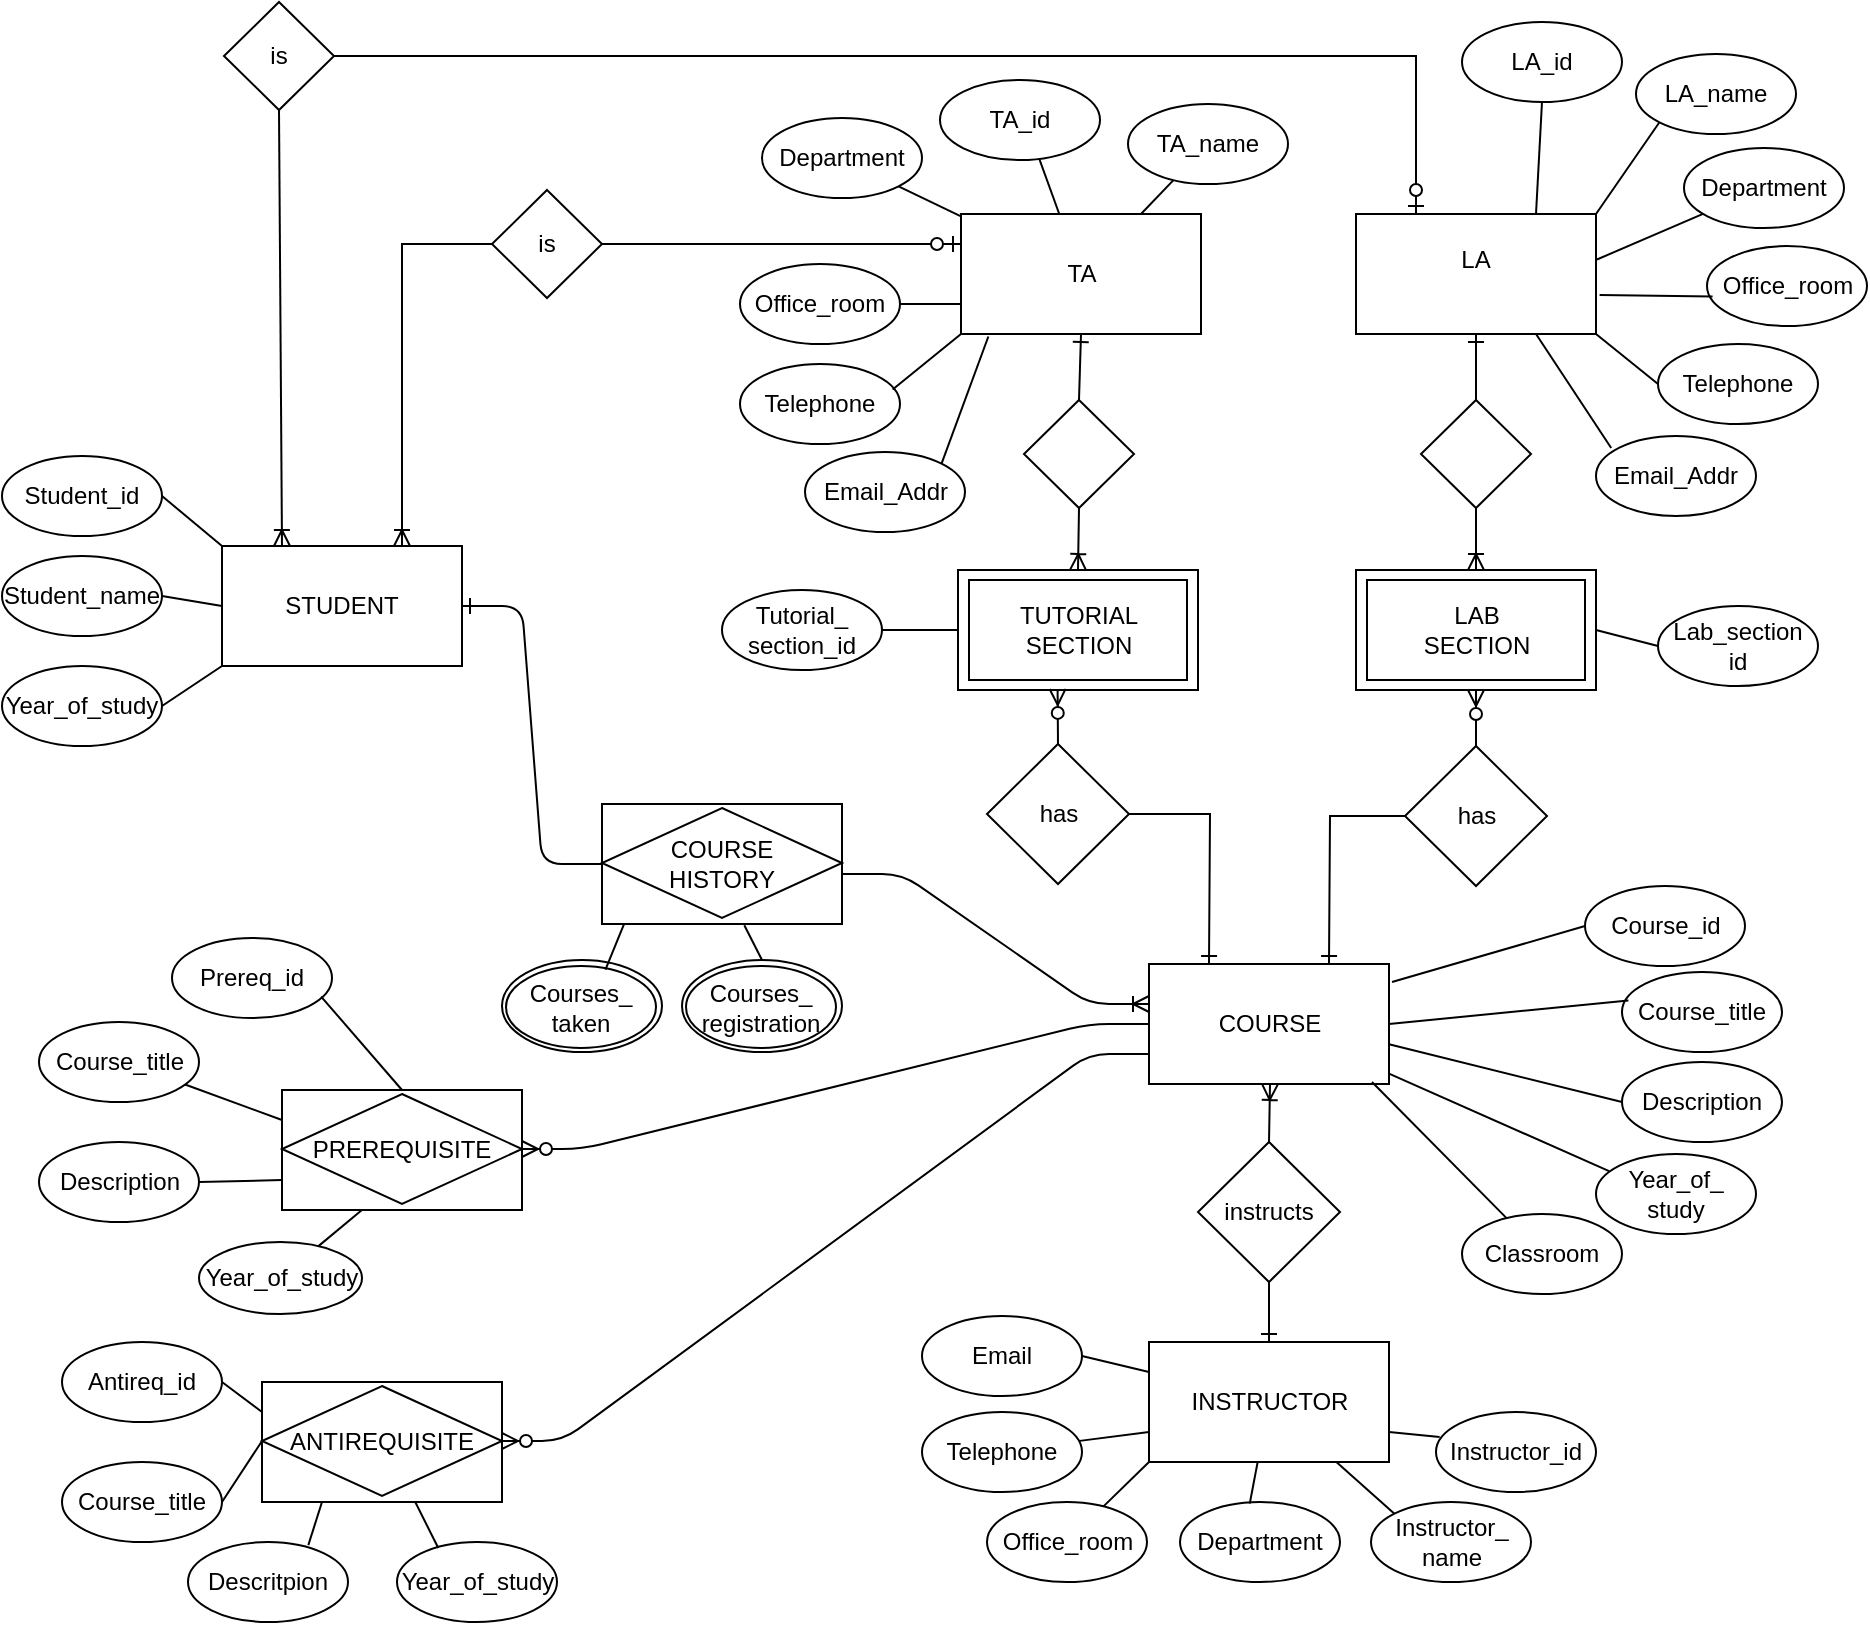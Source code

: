 <mxfile version="14.8.1" type="github">
  <diagram id="R2lEEEUBdFMjLlhIrx00" name="Page-1">
    <mxGraphModel dx="823" dy="762" grid="1" gridSize="10" guides="1" tooltips="1" connect="1" arrows="1" fold="1" page="1" pageScale="1" pageWidth="1100" pageHeight="850" math="0" shadow="0" extFonts="Permanent Marker^https://fonts.googleapis.com/css?family=Permanent+Marker">
      <root>
        <mxCell id="0" />
        <mxCell id="1" parent="0" />
        <mxCell id="dtSJZiSJ7NeYfZaBEJuU-1" value="COURSE" style="rounded=0;whiteSpace=wrap;html=1;" vertex="1" parent="1">
          <mxGeometry x="683.5" y="491" width="120" height="60" as="geometry" />
        </mxCell>
        <mxCell id="dtSJZiSJ7NeYfZaBEJuU-2" value="&lt;div&gt;LA&lt;/div&gt;&lt;div&gt;&lt;br&gt;&lt;/div&gt;" style="rounded=0;whiteSpace=wrap;html=1;" vertex="1" parent="1">
          <mxGeometry x="787" y="116" width="120" height="60" as="geometry" />
        </mxCell>
        <mxCell id="dtSJZiSJ7NeYfZaBEJuU-4" value="has" style="rhombus;whiteSpace=wrap;html=1;" vertex="1" parent="1">
          <mxGeometry x="602.5" y="381" width="71" height="70" as="geometry" />
        </mxCell>
        <mxCell id="dtSJZiSJ7NeYfZaBEJuU-5" value="has" style="rhombus;whiteSpace=wrap;html=1;" vertex="1" parent="1">
          <mxGeometry x="811.5" y="382" width="71" height="70" as="geometry" />
        </mxCell>
        <mxCell id="dtSJZiSJ7NeYfZaBEJuU-6" value="Course_id" style="ellipse;whiteSpace=wrap;html=1;" vertex="1" parent="1">
          <mxGeometry x="901.5" y="452" width="80" height="40" as="geometry" />
        </mxCell>
        <mxCell id="dtSJZiSJ7NeYfZaBEJuU-7" value="Course_title" style="ellipse;whiteSpace=wrap;html=1;" vertex="1" parent="1">
          <mxGeometry x="920" y="495" width="80" height="40" as="geometry" />
        </mxCell>
        <mxCell id="dtSJZiSJ7NeYfZaBEJuU-8" value="Description" style="ellipse;whiteSpace=wrap;html=1;" vertex="1" parent="1">
          <mxGeometry x="920" y="540" width="80" height="40" as="geometry" />
        </mxCell>
        <mxCell id="dtSJZiSJ7NeYfZaBEJuU-9" value="Year_of_&lt;div&gt;study&lt;br&gt;&lt;/div&gt;" style="ellipse;whiteSpace=wrap;html=1;" vertex="1" parent="1">
          <mxGeometry x="907" y="586" width="80" height="40" as="geometry" />
        </mxCell>
        <mxCell id="dtSJZiSJ7NeYfZaBEJuU-10" value="Classroom" style="ellipse;whiteSpace=wrap;html=1;" vertex="1" parent="1">
          <mxGeometry x="840" y="616" width="80" height="40" as="geometry" />
        </mxCell>
        <mxCell id="dtSJZiSJ7NeYfZaBEJuU-12" value="TA" style="rounded=0;whiteSpace=wrap;html=1;" vertex="1" parent="1">
          <mxGeometry x="589.5" y="116" width="120" height="60" as="geometry" />
        </mxCell>
        <mxCell id="dtSJZiSJ7NeYfZaBEJuU-87" value="" style="rhombus;whiteSpace=wrap;html=1;" vertex="1" parent="1">
          <mxGeometry x="621" y="209" width="55" height="54" as="geometry" />
        </mxCell>
        <mxCell id="dtSJZiSJ7NeYfZaBEJuU-88" value="" style="rhombus;whiteSpace=wrap;html=1;" vertex="1" parent="1">
          <mxGeometry x="819.5" y="209" width="55" height="54" as="geometry" />
        </mxCell>
        <mxCell id="dtSJZiSJ7NeYfZaBEJuU-3" value="&lt;div&gt;&lt;br&gt;&lt;/div&gt;&lt;div&gt;&lt;br&gt;&lt;/div&gt;" style="rounded=0;whiteSpace=wrap;html=1;" vertex="1" parent="1">
          <mxGeometry x="588" y="294" width="120" height="60" as="geometry" />
        </mxCell>
        <mxCell id="dtSJZiSJ7NeYfZaBEJuU-11" value="&lt;div&gt;TUTORIAL&lt;/div&gt;&lt;div&gt;SECTION&lt;br&gt;&lt;/div&gt;" style="rounded=0;whiteSpace=wrap;html=1;" vertex="1" parent="1">
          <mxGeometry x="593.5" y="299" width="109" height="50" as="geometry" />
        </mxCell>
        <mxCell id="dtSJZiSJ7NeYfZaBEJuU-13" value="&lt;div&gt;&lt;br&gt;&lt;/div&gt;&lt;div&gt;&lt;br&gt;&lt;/div&gt;" style="rounded=0;whiteSpace=wrap;html=1;" vertex="1" parent="1">
          <mxGeometry x="787" y="294" width="120" height="60" as="geometry" />
        </mxCell>
        <mxCell id="dtSJZiSJ7NeYfZaBEJuU-14" value="&lt;div&gt;LAB&lt;/div&gt;&lt;div&gt;SECTION&lt;br&gt;&lt;/div&gt;" style="rounded=0;whiteSpace=wrap;html=1;" vertex="1" parent="1">
          <mxGeometry x="792.5" y="299" width="109" height="50" as="geometry" />
        </mxCell>
        <mxCell id="dtSJZiSJ7NeYfZaBEJuU-90" value="INSTRUCTOR" style="rounded=0;whiteSpace=wrap;html=1;" vertex="1" parent="1">
          <mxGeometry x="683.5" y="680" width="120" height="60" as="geometry" />
        </mxCell>
        <mxCell id="dtSJZiSJ7NeYfZaBEJuU-91" value="instructs" style="rhombus;whiteSpace=wrap;html=1;" vertex="1" parent="1">
          <mxGeometry x="708" y="580" width="71" height="70" as="geometry" />
        </mxCell>
        <mxCell id="dtSJZiSJ7NeYfZaBEJuU-92" value="is" style="rhombus;whiteSpace=wrap;html=1;" vertex="1" parent="1">
          <mxGeometry x="355" y="104" width="55" height="54" as="geometry" />
        </mxCell>
        <mxCell id="dtSJZiSJ7NeYfZaBEJuU-93" value="is" style="rhombus;whiteSpace=wrap;html=1;" vertex="1" parent="1">
          <mxGeometry x="221" y="10" width="55" height="54" as="geometry" />
        </mxCell>
        <mxCell id="dtSJZiSJ7NeYfZaBEJuU-94" value="STUDENT" style="rounded=0;whiteSpace=wrap;html=1;" vertex="1" parent="1">
          <mxGeometry x="220" y="282" width="120" height="60" as="geometry" />
        </mxCell>
        <mxCell id="dtSJZiSJ7NeYfZaBEJuU-101" value="" style="group" vertex="1" connectable="0" parent="1">
          <mxGeometry x="250" y="554" width="120" height="60" as="geometry" />
        </mxCell>
        <mxCell id="dtSJZiSJ7NeYfZaBEJuU-97" value="" style="rounded=0;whiteSpace=wrap;html=1;" vertex="1" parent="dtSJZiSJ7NeYfZaBEJuU-101">
          <mxGeometry width="120" height="60" as="geometry" />
        </mxCell>
        <mxCell id="dtSJZiSJ7NeYfZaBEJuU-98" value="PREREQUISITE" style="rhombus;whiteSpace=wrap;html=1;" vertex="1" parent="dtSJZiSJ7NeYfZaBEJuU-101">
          <mxGeometry y="2" width="120" height="55" as="geometry" />
        </mxCell>
        <mxCell id="dtSJZiSJ7NeYfZaBEJuU-102" value="" style="group" vertex="1" connectable="0" parent="1">
          <mxGeometry x="410" y="411" width="120" height="60" as="geometry" />
        </mxCell>
        <mxCell id="dtSJZiSJ7NeYfZaBEJuU-95" value="" style="rounded=0;whiteSpace=wrap;html=1;" vertex="1" parent="dtSJZiSJ7NeYfZaBEJuU-102">
          <mxGeometry width="120" height="60" as="geometry" />
        </mxCell>
        <mxCell id="dtSJZiSJ7NeYfZaBEJuU-96" value="&lt;div&gt;COURSE&lt;/div&gt;&lt;div&gt;HISTORY&lt;br&gt;&lt;/div&gt;" style="rhombus;whiteSpace=wrap;html=1;" vertex="1" parent="dtSJZiSJ7NeYfZaBEJuU-102">
          <mxGeometry y="2" width="120" height="55" as="geometry" />
        </mxCell>
        <mxCell id="dtSJZiSJ7NeYfZaBEJuU-103" value="" style="group" vertex="1" connectable="0" parent="1">
          <mxGeometry x="240" y="700" width="120" height="60" as="geometry" />
        </mxCell>
        <mxCell id="dtSJZiSJ7NeYfZaBEJuU-99" value="" style="rounded=0;whiteSpace=wrap;html=1;" vertex="1" parent="dtSJZiSJ7NeYfZaBEJuU-103">
          <mxGeometry width="120" height="60" as="geometry" />
        </mxCell>
        <mxCell id="dtSJZiSJ7NeYfZaBEJuU-100" value="ANTIREQUISITE" style="rhombus;whiteSpace=wrap;html=1;" vertex="1" parent="dtSJZiSJ7NeYfZaBEJuU-103">
          <mxGeometry y="2" width="120" height="55" as="geometry" />
        </mxCell>
        <mxCell id="dtSJZiSJ7NeYfZaBEJuU-104" value="Student_id" style="ellipse;whiteSpace=wrap;html=1;" vertex="1" parent="1">
          <mxGeometry x="110" y="237" width="80" height="40" as="geometry" />
        </mxCell>
        <mxCell id="dtSJZiSJ7NeYfZaBEJuU-105" value="Student_name" style="ellipse;whiteSpace=wrap;html=1;" vertex="1" parent="1">
          <mxGeometry x="110" y="287" width="80" height="40" as="geometry" />
        </mxCell>
        <mxCell id="dtSJZiSJ7NeYfZaBEJuU-106" value="Year_of_study" style="ellipse;whiteSpace=wrap;html=1;" vertex="1" parent="1">
          <mxGeometry x="110" y="342" width="80" height="40" as="geometry" />
        </mxCell>
        <mxCell id="dtSJZiSJ7NeYfZaBEJuU-107" value="Office_room" style="ellipse;whiteSpace=wrap;html=1;" vertex="1" parent="1">
          <mxGeometry x="602.5" y="760" width="80" height="40" as="geometry" />
        </mxCell>
        <mxCell id="dtSJZiSJ7NeYfZaBEJuU-108" value="Department" style="ellipse;whiteSpace=wrap;html=1;" vertex="1" parent="1">
          <mxGeometry x="699" y="760" width="80" height="40" as="geometry" />
        </mxCell>
        <mxCell id="dtSJZiSJ7NeYfZaBEJuU-109" value="Instructor_&lt;div&gt;name&lt;/div&gt;" style="ellipse;whiteSpace=wrap;html=1;" vertex="1" parent="1">
          <mxGeometry x="794.5" y="760" width="80" height="40" as="geometry" />
        </mxCell>
        <mxCell id="dtSJZiSJ7NeYfZaBEJuU-110" value="Telephone" style="ellipse;whiteSpace=wrap;html=1;" vertex="1" parent="1">
          <mxGeometry x="570" y="715" width="80" height="40" as="geometry" />
        </mxCell>
        <mxCell id="dtSJZiSJ7NeYfZaBEJuU-111" value="Email" style="ellipse;whiteSpace=wrap;html=1;" vertex="1" parent="1">
          <mxGeometry x="570" y="667" width="80" height="40" as="geometry" />
        </mxCell>
        <mxCell id="dtSJZiSJ7NeYfZaBEJuU-112" value="Instructor_id" style="ellipse;whiteSpace=wrap;html=1;" vertex="1" parent="1">
          <mxGeometry x="827" y="715" width="80" height="40" as="geometry" />
        </mxCell>
        <mxCell id="dtSJZiSJ7NeYfZaBEJuU-113" value="LA_name" style="ellipse;whiteSpace=wrap;html=1;" vertex="1" parent="1">
          <mxGeometry x="927" y="36" width="80" height="40" as="geometry" />
        </mxCell>
        <mxCell id="dtSJZiSJ7NeYfZaBEJuU-114" value="Department" style="ellipse;whiteSpace=wrap;html=1;" vertex="1" parent="1">
          <mxGeometry x="951" y="83" width="80" height="40" as="geometry" />
        </mxCell>
        <mxCell id="dtSJZiSJ7NeYfZaBEJuU-115" value="Office_room" style="ellipse;whiteSpace=wrap;html=1;" vertex="1" parent="1">
          <mxGeometry x="962.5" y="132" width="80" height="40" as="geometry" />
        </mxCell>
        <mxCell id="dtSJZiSJ7NeYfZaBEJuU-116" value="Telephone" style="ellipse;whiteSpace=wrap;html=1;" vertex="1" parent="1">
          <mxGeometry x="938" y="181" width="80" height="40" as="geometry" />
        </mxCell>
        <mxCell id="dtSJZiSJ7NeYfZaBEJuU-118" value="Email_Addr" style="ellipse;whiteSpace=wrap;html=1;" vertex="1" parent="1">
          <mxGeometry x="907" y="227" width="80" height="40" as="geometry" />
        </mxCell>
        <mxCell id="dtSJZiSJ7NeYfZaBEJuU-119" value="LA_id" style="ellipse;whiteSpace=wrap;html=1;" vertex="1" parent="1">
          <mxGeometry x="840" y="20" width="80" height="40" as="geometry" />
        </mxCell>
        <mxCell id="dtSJZiSJ7NeYfZaBEJuU-120" value="Lab_section&lt;div&gt;id&lt;br&gt;&lt;/div&gt;" style="ellipse;whiteSpace=wrap;html=1;" vertex="1" parent="1">
          <mxGeometry x="938" y="312" width="80" height="40" as="geometry" />
        </mxCell>
        <mxCell id="dtSJZiSJ7NeYfZaBEJuU-121" value="Tutorial_&lt;div&gt;section_id&lt;br&gt;&lt;/div&gt;" style="ellipse;whiteSpace=wrap;html=1;" vertex="1" parent="1">
          <mxGeometry x="470" y="304" width="80" height="40" as="geometry" />
        </mxCell>
        <mxCell id="dtSJZiSJ7NeYfZaBEJuU-122" value="Prereq_id" style="ellipse;whiteSpace=wrap;html=1;" vertex="1" parent="1">
          <mxGeometry x="195" y="478" width="80" height="40" as="geometry" />
        </mxCell>
        <mxCell id="dtSJZiSJ7NeYfZaBEJuU-123" value="Course_title" style="ellipse;whiteSpace=wrap;html=1;" vertex="1" parent="1">
          <mxGeometry x="128.5" y="520" width="80" height="40" as="geometry" />
        </mxCell>
        <mxCell id="dtSJZiSJ7NeYfZaBEJuU-124" value="Description" style="ellipse;whiteSpace=wrap;html=1;" vertex="1" parent="1">
          <mxGeometry x="128.5" y="580" width="80" height="40" as="geometry" />
        </mxCell>
        <mxCell id="dtSJZiSJ7NeYfZaBEJuU-125" value="Antireq_id" style="ellipse;whiteSpace=wrap;html=1;" vertex="1" parent="1">
          <mxGeometry x="140" y="680" width="80" height="40" as="geometry" />
        </mxCell>
        <mxCell id="dtSJZiSJ7NeYfZaBEJuU-126" value="Course_title" style="ellipse;whiteSpace=wrap;html=1;" vertex="1" parent="1">
          <mxGeometry x="140" y="740" width="80" height="40" as="geometry" />
        </mxCell>
        <mxCell id="dtSJZiSJ7NeYfZaBEJuU-127" value="Descritpion" style="ellipse;whiteSpace=wrap;html=1;" vertex="1" parent="1">
          <mxGeometry x="203" y="780" width="80" height="40" as="geometry" />
        </mxCell>
        <mxCell id="dtSJZiSJ7NeYfZaBEJuU-129" value="Year_of_study" style="ellipse;whiteSpace=wrap;html=1;" vertex="1" parent="1">
          <mxGeometry x="208.5" y="630" width="81.5" height="36" as="geometry" />
        </mxCell>
        <mxCell id="dtSJZiSJ7NeYfZaBEJuU-130" value="Year_of_study" style="ellipse;whiteSpace=wrap;html=1;" vertex="1" parent="1">
          <mxGeometry x="307.5" y="780" width="80" height="40" as="geometry" />
        </mxCell>
        <mxCell id="dtSJZiSJ7NeYfZaBEJuU-131" value="Department" style="ellipse;whiteSpace=wrap;html=1;" vertex="1" parent="1">
          <mxGeometry x="490" y="68" width="80" height="40" as="geometry" />
        </mxCell>
        <mxCell id="dtSJZiSJ7NeYfZaBEJuU-132" value="Office_room" style="ellipse;whiteSpace=wrap;html=1;" vertex="1" parent="1">
          <mxGeometry x="479" y="141" width="80" height="40" as="geometry" />
        </mxCell>
        <mxCell id="dtSJZiSJ7NeYfZaBEJuU-133" value="Telephone" style="ellipse;whiteSpace=wrap;html=1;" vertex="1" parent="1">
          <mxGeometry x="479" y="191" width="80" height="40" as="geometry" />
        </mxCell>
        <mxCell id="dtSJZiSJ7NeYfZaBEJuU-134" value="Email_Addr" style="ellipse;whiteSpace=wrap;html=1;" vertex="1" parent="1">
          <mxGeometry x="511.5" y="235" width="80" height="40" as="geometry" />
        </mxCell>
        <mxCell id="dtSJZiSJ7NeYfZaBEJuU-135" value="TA_name" style="ellipse;whiteSpace=wrap;html=1;" vertex="1" parent="1">
          <mxGeometry x="673" y="61" width="80" height="40" as="geometry" />
        </mxCell>
        <mxCell id="dtSJZiSJ7NeYfZaBEJuU-136" value="TA_id" style="ellipse;whiteSpace=wrap;html=1;" vertex="1" parent="1">
          <mxGeometry x="579" y="49" width="80" height="40" as="geometry" />
        </mxCell>
        <mxCell id="dtSJZiSJ7NeYfZaBEJuU-152" value="" style="endArrow=none;html=1;exitX=1;exitY=0.5;exitDx=0;exitDy=0;entryX=0;entryY=0;entryDx=0;entryDy=0;" edge="1" parent="1" source="dtSJZiSJ7NeYfZaBEJuU-104" target="dtSJZiSJ7NeYfZaBEJuU-94">
          <mxGeometry width="50" height="50" relative="1" as="geometry">
            <mxPoint x="210" y="260" as="sourcePoint" />
            <mxPoint x="220" y="280" as="targetPoint" />
          </mxGeometry>
        </mxCell>
        <mxCell id="dtSJZiSJ7NeYfZaBEJuU-153" value="" style="endArrow=none;html=1;exitX=1;exitY=0.5;exitDx=0;exitDy=0;entryX=0;entryY=0.5;entryDx=0;entryDy=0;" edge="1" parent="1" source="dtSJZiSJ7NeYfZaBEJuU-105" target="dtSJZiSJ7NeYfZaBEJuU-94">
          <mxGeometry width="50" height="50" relative="1" as="geometry">
            <mxPoint x="300" y="420" as="sourcePoint" />
            <mxPoint x="350" y="370" as="targetPoint" />
          </mxGeometry>
        </mxCell>
        <mxCell id="dtSJZiSJ7NeYfZaBEJuU-154" value="" style="endArrow=none;html=1;exitX=1;exitY=0.5;exitDx=0;exitDy=0;entryX=0;entryY=1;entryDx=0;entryDy=0;" edge="1" parent="1" source="dtSJZiSJ7NeYfZaBEJuU-106" target="dtSJZiSJ7NeYfZaBEJuU-94">
          <mxGeometry width="50" height="50" relative="1" as="geometry">
            <mxPoint x="300" y="420" as="sourcePoint" />
            <mxPoint x="350" y="370" as="targetPoint" />
          </mxGeometry>
        </mxCell>
        <mxCell id="dtSJZiSJ7NeYfZaBEJuU-155" value="" style="endArrow=none;html=1;exitX=0.932;exitY=0.732;exitDx=0;exitDy=0;exitPerimeter=0;entryX=0.5;entryY=0;entryDx=0;entryDy=0;" edge="1" parent="1" source="dtSJZiSJ7NeYfZaBEJuU-122" target="dtSJZiSJ7NeYfZaBEJuU-97">
          <mxGeometry width="50" height="50" relative="1" as="geometry">
            <mxPoint x="300" y="420" as="sourcePoint" />
            <mxPoint x="350" y="370" as="targetPoint" />
          </mxGeometry>
        </mxCell>
        <mxCell id="dtSJZiSJ7NeYfZaBEJuU-156" value="" style="endArrow=none;html=1;entryX=0;entryY=0.25;entryDx=0;entryDy=0;exitX=0.913;exitY=0.782;exitDx=0;exitDy=0;exitPerimeter=0;" edge="1" parent="1" source="dtSJZiSJ7NeYfZaBEJuU-123" target="dtSJZiSJ7NeYfZaBEJuU-97">
          <mxGeometry width="50" height="50" relative="1" as="geometry">
            <mxPoint x="204" y="537" as="sourcePoint" />
            <mxPoint x="350" y="370" as="targetPoint" />
          </mxGeometry>
        </mxCell>
        <mxCell id="dtSJZiSJ7NeYfZaBEJuU-157" value="" style="endArrow=none;html=1;exitX=1;exitY=0.5;exitDx=0;exitDy=0;entryX=0;entryY=0.75;entryDx=0;entryDy=0;" edge="1" parent="1" source="dtSJZiSJ7NeYfZaBEJuU-124" target="dtSJZiSJ7NeYfZaBEJuU-97">
          <mxGeometry width="50" height="50" relative="1" as="geometry">
            <mxPoint x="300" y="420" as="sourcePoint" />
            <mxPoint x="240" y="590" as="targetPoint" />
          </mxGeometry>
        </mxCell>
        <mxCell id="dtSJZiSJ7NeYfZaBEJuU-158" value="" style="endArrow=none;html=1;entryX=0.333;entryY=1;entryDx=0;entryDy=0;entryPerimeter=0;" edge="1" parent="1" source="dtSJZiSJ7NeYfZaBEJuU-129" target="dtSJZiSJ7NeYfZaBEJuU-97">
          <mxGeometry width="50" height="50" relative="1" as="geometry">
            <mxPoint x="300" y="420" as="sourcePoint" />
            <mxPoint x="350" y="370" as="targetPoint" />
          </mxGeometry>
        </mxCell>
        <mxCell id="dtSJZiSJ7NeYfZaBEJuU-159" value="" style="endArrow=none;html=1;exitX=1;exitY=0.5;exitDx=0;exitDy=0;entryX=0;entryY=0.25;entryDx=0;entryDy=0;" edge="1" parent="1" source="dtSJZiSJ7NeYfZaBEJuU-125" target="dtSJZiSJ7NeYfZaBEJuU-99">
          <mxGeometry width="50" height="50" relative="1" as="geometry">
            <mxPoint x="300" y="680" as="sourcePoint" />
            <mxPoint x="240" y="699" as="targetPoint" />
          </mxGeometry>
        </mxCell>
        <mxCell id="dtSJZiSJ7NeYfZaBEJuU-160" value="" style="endArrow=none;html=1;exitX=1;exitY=0.5;exitDx=0;exitDy=0;entryX=0;entryY=0.5;entryDx=0;entryDy=0;" edge="1" parent="1" source="dtSJZiSJ7NeYfZaBEJuU-126" target="dtSJZiSJ7NeYfZaBEJuU-100">
          <mxGeometry width="50" height="50" relative="1" as="geometry">
            <mxPoint x="300" y="680" as="sourcePoint" />
            <mxPoint x="350" y="630" as="targetPoint" />
          </mxGeometry>
        </mxCell>
        <mxCell id="dtSJZiSJ7NeYfZaBEJuU-161" value="" style="endArrow=none;html=1;exitX=0.752;exitY=0.039;exitDx=0;exitDy=0;exitPerimeter=0;entryX=0.25;entryY=1;entryDx=0;entryDy=0;" edge="1" parent="1" source="dtSJZiSJ7NeYfZaBEJuU-127" target="dtSJZiSJ7NeYfZaBEJuU-99">
          <mxGeometry width="50" height="50" relative="1" as="geometry">
            <mxPoint x="300" y="700" as="sourcePoint" />
            <mxPoint x="350" y="650" as="targetPoint" />
          </mxGeometry>
        </mxCell>
        <mxCell id="dtSJZiSJ7NeYfZaBEJuU-162" value="" style="endArrow=none;html=1;exitX=0.258;exitY=0.075;exitDx=0;exitDy=0;exitPerimeter=0;entryX=0.639;entryY=1.002;entryDx=0;entryDy=0;entryPerimeter=0;" edge="1" parent="1" source="dtSJZiSJ7NeYfZaBEJuU-130" target="dtSJZiSJ7NeYfZaBEJuU-99">
          <mxGeometry width="50" height="50" relative="1" as="geometry">
            <mxPoint x="300" y="700" as="sourcePoint" />
            <mxPoint x="350" y="650" as="targetPoint" />
          </mxGeometry>
        </mxCell>
        <mxCell id="dtSJZiSJ7NeYfZaBEJuU-163" value="" style="endArrow=none;html=1;exitX=1;exitY=0.5;exitDx=0;exitDy=0;entryX=0;entryY=0.25;entryDx=0;entryDy=0;" edge="1" parent="1" source="dtSJZiSJ7NeYfZaBEJuU-111" target="dtSJZiSJ7NeYfZaBEJuU-90">
          <mxGeometry width="50" height="50" relative="1" as="geometry">
            <mxPoint x="790" y="700" as="sourcePoint" />
            <mxPoint x="840" y="650" as="targetPoint" />
          </mxGeometry>
        </mxCell>
        <mxCell id="dtSJZiSJ7NeYfZaBEJuU-164" value="" style="endArrow=none;html=1;exitX=0.986;exitY=0.361;exitDx=0;exitDy=0;exitPerimeter=0;entryX=0;entryY=0.75;entryDx=0;entryDy=0;" edge="1" parent="1" source="dtSJZiSJ7NeYfZaBEJuU-110" target="dtSJZiSJ7NeYfZaBEJuU-90">
          <mxGeometry width="50" height="50" relative="1" as="geometry">
            <mxPoint x="790" y="700" as="sourcePoint" />
            <mxPoint x="840" y="650" as="targetPoint" />
          </mxGeometry>
        </mxCell>
        <mxCell id="dtSJZiSJ7NeYfZaBEJuU-165" value="" style="endArrow=none;html=1;entryX=0;entryY=1;entryDx=0;entryDy=0;" edge="1" parent="1" source="dtSJZiSJ7NeYfZaBEJuU-107" target="dtSJZiSJ7NeYfZaBEJuU-90">
          <mxGeometry width="50" height="50" relative="1" as="geometry">
            <mxPoint x="680" y="760" as="sourcePoint" />
            <mxPoint x="840" y="650" as="targetPoint" />
          </mxGeometry>
        </mxCell>
        <mxCell id="dtSJZiSJ7NeYfZaBEJuU-166" value="" style="endArrow=none;html=1;exitX=0.436;exitY=0.021;exitDx=0;exitDy=0;exitPerimeter=0;" edge="1" parent="1" source="dtSJZiSJ7NeYfZaBEJuU-108" target="dtSJZiSJ7NeYfZaBEJuU-90">
          <mxGeometry width="50" height="50" relative="1" as="geometry">
            <mxPoint x="790" y="700" as="sourcePoint" />
            <mxPoint x="840" y="650" as="targetPoint" />
          </mxGeometry>
        </mxCell>
        <mxCell id="dtSJZiSJ7NeYfZaBEJuU-167" value="" style="endArrow=none;html=1;exitX=0;exitY=0;exitDx=0;exitDy=0;" edge="1" parent="1" source="dtSJZiSJ7NeYfZaBEJuU-109" target="dtSJZiSJ7NeYfZaBEJuU-90">
          <mxGeometry width="50" height="50" relative="1" as="geometry">
            <mxPoint x="790" y="700" as="sourcePoint" />
            <mxPoint x="840" y="650" as="targetPoint" />
          </mxGeometry>
        </mxCell>
        <mxCell id="dtSJZiSJ7NeYfZaBEJuU-168" value="" style="endArrow=none;html=1;exitX=1;exitY=0.75;exitDx=0;exitDy=0;entryX=0.023;entryY=0.311;entryDx=0;entryDy=0;entryPerimeter=0;" edge="1" parent="1" source="dtSJZiSJ7NeYfZaBEJuU-90" target="dtSJZiSJ7NeYfZaBEJuU-112">
          <mxGeometry width="50" height="50" relative="1" as="geometry">
            <mxPoint x="790" y="700" as="sourcePoint" />
            <mxPoint x="840" y="650" as="targetPoint" />
          </mxGeometry>
        </mxCell>
        <mxCell id="dtSJZiSJ7NeYfZaBEJuU-169" value="" style="endArrow=none;html=1;" edge="1" parent="1" target="dtSJZiSJ7NeYfZaBEJuU-10">
          <mxGeometry width="50" height="50" relative="1" as="geometry">
            <mxPoint x="795" y="550" as="sourcePoint" />
            <mxPoint x="890" y="660" as="targetPoint" />
          </mxGeometry>
        </mxCell>
        <mxCell id="dtSJZiSJ7NeYfZaBEJuU-170" value="" style="endArrow=none;html=1;entryX=0.082;entryY=0.215;entryDx=0;entryDy=0;exitX=1;exitY=0.913;exitDx=0;exitDy=0;exitPerimeter=0;entryPerimeter=0;" edge="1" parent="1" source="dtSJZiSJ7NeYfZaBEJuU-1" target="dtSJZiSJ7NeYfZaBEJuU-9">
          <mxGeometry width="50" height="50" relative="1" as="geometry">
            <mxPoint x="840" y="710" as="sourcePoint" />
            <mxPoint x="890" y="660" as="targetPoint" />
          </mxGeometry>
        </mxCell>
        <mxCell id="dtSJZiSJ7NeYfZaBEJuU-171" value="" style="endArrow=none;html=1;exitX=1;exitY=0.668;exitDx=0;exitDy=0;exitPerimeter=0;entryX=0;entryY=0.5;entryDx=0;entryDy=0;" edge="1" parent="1" source="dtSJZiSJ7NeYfZaBEJuU-1" target="dtSJZiSJ7NeYfZaBEJuU-8">
          <mxGeometry width="50" height="50" relative="1" as="geometry">
            <mxPoint x="840" y="710" as="sourcePoint" />
            <mxPoint x="870" y="540" as="targetPoint" />
          </mxGeometry>
        </mxCell>
        <mxCell id="dtSJZiSJ7NeYfZaBEJuU-172" value="" style="endArrow=none;html=1;entryX=0.04;entryY=0.356;entryDx=0;entryDy=0;entryPerimeter=0;exitX=1;exitY=0.5;exitDx=0;exitDy=0;" edge="1" parent="1" source="dtSJZiSJ7NeYfZaBEJuU-1" target="dtSJZiSJ7NeYfZaBEJuU-7">
          <mxGeometry width="50" height="50" relative="1" as="geometry">
            <mxPoint x="804" y="500" as="sourcePoint" />
            <mxPoint x="890" y="560" as="targetPoint" />
          </mxGeometry>
        </mxCell>
        <mxCell id="dtSJZiSJ7NeYfZaBEJuU-175" value="" style="endArrow=none;html=1;entryX=0;entryY=0.5;entryDx=0;entryDy=0;" edge="1" parent="1" target="dtSJZiSJ7NeYfZaBEJuU-6">
          <mxGeometry width="50" height="50" relative="1" as="geometry">
            <mxPoint x="805" y="500" as="sourcePoint" />
            <mxPoint x="890" y="560" as="targetPoint" />
          </mxGeometry>
        </mxCell>
        <mxCell id="dtSJZiSJ7NeYfZaBEJuU-176" value="" style="endArrow=none;html=1;entryX=0;entryY=0.5;entryDx=0;entryDy=0;exitX=1;exitY=0.5;exitDx=0;exitDy=0;" edge="1" parent="1" source="dtSJZiSJ7NeYfZaBEJuU-13" target="dtSJZiSJ7NeYfZaBEJuU-120">
          <mxGeometry width="50" height="50" relative="1" as="geometry">
            <mxPoint x="840" y="360" as="sourcePoint" />
            <mxPoint x="890" y="310" as="targetPoint" />
          </mxGeometry>
        </mxCell>
        <mxCell id="dtSJZiSJ7NeYfZaBEJuU-177" value="" style="endArrow=none;html=1;entryX=0.095;entryY=0.15;entryDx=0;entryDy=0;entryPerimeter=0;exitX=0.75;exitY=1;exitDx=0;exitDy=0;" edge="1" parent="1" source="dtSJZiSJ7NeYfZaBEJuU-2" target="dtSJZiSJ7NeYfZaBEJuU-118">
          <mxGeometry width="50" height="50" relative="1" as="geometry">
            <mxPoint x="840" y="360" as="sourcePoint" />
            <mxPoint x="890" y="310" as="targetPoint" />
          </mxGeometry>
        </mxCell>
        <mxCell id="dtSJZiSJ7NeYfZaBEJuU-178" value="" style="endArrow=none;html=1;entryX=0;entryY=0.5;entryDx=0;entryDy=0;exitX=1;exitY=1;exitDx=0;exitDy=0;" edge="1" parent="1" source="dtSJZiSJ7NeYfZaBEJuU-2" target="dtSJZiSJ7NeYfZaBEJuU-116">
          <mxGeometry width="50" height="50" relative="1" as="geometry">
            <mxPoint x="840" y="250" as="sourcePoint" />
            <mxPoint x="890" y="200" as="targetPoint" />
          </mxGeometry>
        </mxCell>
        <mxCell id="dtSJZiSJ7NeYfZaBEJuU-179" value="" style="endArrow=none;html=1;entryX=0.035;entryY=0.632;entryDx=0;entryDy=0;entryPerimeter=0;exitX=1.015;exitY=0.676;exitDx=0;exitDy=0;exitPerimeter=0;" edge="1" parent="1" source="dtSJZiSJ7NeYfZaBEJuU-2" target="dtSJZiSJ7NeYfZaBEJuU-115">
          <mxGeometry width="50" height="50" relative="1" as="geometry">
            <mxPoint x="840" y="250" as="sourcePoint" />
            <mxPoint x="890" y="200" as="targetPoint" />
          </mxGeometry>
        </mxCell>
        <mxCell id="dtSJZiSJ7NeYfZaBEJuU-180" value="" style="endArrow=none;html=1;exitX=1.004;exitY=0.379;exitDx=0;exitDy=0;exitPerimeter=0;" edge="1" parent="1" source="dtSJZiSJ7NeYfZaBEJuU-2" target="dtSJZiSJ7NeYfZaBEJuU-114">
          <mxGeometry width="50" height="50" relative="1" as="geometry">
            <mxPoint x="840" y="250" as="sourcePoint" />
            <mxPoint x="890" y="200" as="targetPoint" />
          </mxGeometry>
        </mxCell>
        <mxCell id="dtSJZiSJ7NeYfZaBEJuU-181" value="" style="endArrow=none;html=1;entryX=0;entryY=1;entryDx=0;entryDy=0;exitX=1;exitY=0;exitDx=0;exitDy=0;" edge="1" parent="1" source="dtSJZiSJ7NeYfZaBEJuU-2" target="dtSJZiSJ7NeYfZaBEJuU-113">
          <mxGeometry width="50" height="50" relative="1" as="geometry">
            <mxPoint x="840" y="250" as="sourcePoint" />
            <mxPoint x="890" y="200" as="targetPoint" />
          </mxGeometry>
        </mxCell>
        <mxCell id="dtSJZiSJ7NeYfZaBEJuU-182" value="" style="endArrow=none;html=1;entryX=0.5;entryY=1;entryDx=0;entryDy=0;exitX=0.75;exitY=0;exitDx=0;exitDy=0;" edge="1" parent="1" source="dtSJZiSJ7NeYfZaBEJuU-2" target="dtSJZiSJ7NeYfZaBEJuU-119">
          <mxGeometry width="50" height="50" relative="1" as="geometry">
            <mxPoint x="840" y="250" as="sourcePoint" />
            <mxPoint x="890" y="200" as="targetPoint" />
          </mxGeometry>
        </mxCell>
        <mxCell id="dtSJZiSJ7NeYfZaBEJuU-183" value="" style="endArrow=none;html=1;exitX=0.75;exitY=0;exitDx=0;exitDy=0;" edge="1" parent="1" source="dtSJZiSJ7NeYfZaBEJuU-12" target="dtSJZiSJ7NeYfZaBEJuU-135">
          <mxGeometry width="50" height="50" relative="1" as="geometry">
            <mxPoint x="600" y="250" as="sourcePoint" />
            <mxPoint x="650" y="200" as="targetPoint" />
          </mxGeometry>
        </mxCell>
        <mxCell id="dtSJZiSJ7NeYfZaBEJuU-184" value="" style="endArrow=none;html=1;entryX=0.62;entryY=0.982;entryDx=0;entryDy=0;entryPerimeter=0;" edge="1" parent="1" source="dtSJZiSJ7NeYfZaBEJuU-12" target="dtSJZiSJ7NeYfZaBEJuU-136">
          <mxGeometry width="50" height="50" relative="1" as="geometry">
            <mxPoint x="600" y="250" as="sourcePoint" />
            <mxPoint x="650" y="200" as="targetPoint" />
          </mxGeometry>
        </mxCell>
        <mxCell id="dtSJZiSJ7NeYfZaBEJuU-186" value="" style="endArrow=none;html=1;entryX=1;entryY=1;entryDx=0;entryDy=0;" edge="1" parent="1" source="dtSJZiSJ7NeYfZaBEJuU-12" target="dtSJZiSJ7NeYfZaBEJuU-131">
          <mxGeometry width="50" height="50" relative="1" as="geometry">
            <mxPoint x="600" y="250" as="sourcePoint" />
            <mxPoint x="650" y="200" as="targetPoint" />
          </mxGeometry>
        </mxCell>
        <mxCell id="dtSJZiSJ7NeYfZaBEJuU-187" value="" style="endArrow=none;html=1;exitX=1;exitY=0;exitDx=0;exitDy=0;entryX=0.114;entryY=1.021;entryDx=0;entryDy=0;entryPerimeter=0;" edge="1" parent="1" source="dtSJZiSJ7NeYfZaBEJuU-134" target="dtSJZiSJ7NeYfZaBEJuU-12">
          <mxGeometry width="50" height="50" relative="1" as="geometry">
            <mxPoint x="600" y="250" as="sourcePoint" />
            <mxPoint x="650" y="200" as="targetPoint" />
          </mxGeometry>
        </mxCell>
        <mxCell id="dtSJZiSJ7NeYfZaBEJuU-188" value="" style="endArrow=none;html=1;entryX=0;entryY=1;entryDx=0;entryDy=0;exitX=0.954;exitY=0.318;exitDx=0;exitDy=0;exitPerimeter=0;" edge="1" parent="1" source="dtSJZiSJ7NeYfZaBEJuU-133" target="dtSJZiSJ7NeYfZaBEJuU-12">
          <mxGeometry width="50" height="50" relative="1" as="geometry">
            <mxPoint x="600" y="250" as="sourcePoint" />
            <mxPoint x="650" y="200" as="targetPoint" />
          </mxGeometry>
        </mxCell>
        <mxCell id="dtSJZiSJ7NeYfZaBEJuU-189" value="" style="endArrow=none;html=1;entryX=0;entryY=0.75;entryDx=0;entryDy=0;exitX=1;exitY=0.5;exitDx=0;exitDy=0;" edge="1" parent="1" source="dtSJZiSJ7NeYfZaBEJuU-132" target="dtSJZiSJ7NeYfZaBEJuU-12">
          <mxGeometry width="50" height="50" relative="1" as="geometry">
            <mxPoint x="600" y="250" as="sourcePoint" />
            <mxPoint x="650" y="200" as="targetPoint" />
          </mxGeometry>
        </mxCell>
        <mxCell id="dtSJZiSJ7NeYfZaBEJuU-190" value="" style="endArrow=none;html=1;exitX=1;exitY=0.5;exitDx=0;exitDy=0;entryX=0;entryY=0.5;entryDx=0;entryDy=0;" edge="1" parent="1" source="dtSJZiSJ7NeYfZaBEJuU-121" target="dtSJZiSJ7NeYfZaBEJuU-3">
          <mxGeometry width="50" height="50" relative="1" as="geometry">
            <mxPoint x="600" y="370" as="sourcePoint" />
            <mxPoint x="650" y="320" as="targetPoint" />
          </mxGeometry>
        </mxCell>
        <mxCell id="dtSJZiSJ7NeYfZaBEJuU-195" value="" style="group" vertex="1" connectable="0" parent="1">
          <mxGeometry x="450" y="489" width="80" height="46" as="geometry" />
        </mxCell>
        <mxCell id="dtSJZiSJ7NeYfZaBEJuU-193" value="" style="ellipse;whiteSpace=wrap;html=1;" vertex="1" parent="dtSJZiSJ7NeYfZaBEJuU-195">
          <mxGeometry width="80" height="46" as="geometry" />
        </mxCell>
        <mxCell id="dtSJZiSJ7NeYfZaBEJuU-194" value="&lt;div&gt;Courses_&lt;/div&gt;&lt;div&gt;registration&lt;br&gt;&lt;/div&gt;" style="ellipse;whiteSpace=wrap;html=1;" vertex="1" parent="dtSJZiSJ7NeYfZaBEJuU-195">
          <mxGeometry x="2" y="3" width="75" height="41" as="geometry" />
        </mxCell>
        <mxCell id="dtSJZiSJ7NeYfZaBEJuU-196" value="" style="group" vertex="1" connectable="0" parent="1">
          <mxGeometry x="360" y="489" width="80" height="46" as="geometry" />
        </mxCell>
        <mxCell id="dtSJZiSJ7NeYfZaBEJuU-191" value="" style="ellipse;whiteSpace=wrap;html=1;" vertex="1" parent="dtSJZiSJ7NeYfZaBEJuU-196">
          <mxGeometry width="80" height="46" as="geometry" />
        </mxCell>
        <mxCell id="dtSJZiSJ7NeYfZaBEJuU-192" value="&lt;div&gt;Courses_&lt;/div&gt;&lt;div&gt;taken&lt;br&gt;&lt;/div&gt;" style="ellipse;whiteSpace=wrap;html=1;" vertex="1" parent="dtSJZiSJ7NeYfZaBEJuU-196">
          <mxGeometry x="2" y="3" width="75" height="41" as="geometry" />
        </mxCell>
        <mxCell id="dtSJZiSJ7NeYfZaBEJuU-197" value="" style="endArrow=none;html=1;exitX=0.5;exitY=0;exitDx=0;exitDy=0;entryX=0.593;entryY=1.011;entryDx=0;entryDy=0;entryPerimeter=0;" edge="1" parent="1" source="dtSJZiSJ7NeYfZaBEJuU-193" target="dtSJZiSJ7NeYfZaBEJuU-95">
          <mxGeometry width="50" height="50" relative="1" as="geometry">
            <mxPoint x="490" y="460" as="sourcePoint" />
            <mxPoint x="540" y="410" as="targetPoint" />
          </mxGeometry>
        </mxCell>
        <mxCell id="dtSJZiSJ7NeYfZaBEJuU-198" value="" style="endArrow=none;html=1;exitX=0.663;exitY=0.044;exitDx=0;exitDy=0;entryX=0.093;entryY=0.994;entryDx=0;entryDy=0;entryPerimeter=0;exitPerimeter=0;" edge="1" parent="1" source="dtSJZiSJ7NeYfZaBEJuU-192" target="dtSJZiSJ7NeYfZaBEJuU-95">
          <mxGeometry width="50" height="50" relative="1" as="geometry">
            <mxPoint x="490" y="460" as="sourcePoint" />
            <mxPoint x="540" y="410" as="targetPoint" />
          </mxGeometry>
        </mxCell>
        <mxCell id="dtSJZiSJ7NeYfZaBEJuU-199" value="" style="edgeStyle=entityRelationEdgeStyle;fontSize=12;html=1;endArrow=ERzeroToMany;endFill=1;exitX=0;exitY=0.5;exitDx=0;exitDy=0;" edge="1" parent="1" source="dtSJZiSJ7NeYfZaBEJuU-1" target="dtSJZiSJ7NeYfZaBEJuU-98">
          <mxGeometry width="100" height="100" relative="1" as="geometry">
            <mxPoint x="488" y="620" as="sourcePoint" />
            <mxPoint x="588" y="520" as="targetPoint" />
          </mxGeometry>
        </mxCell>
        <mxCell id="dtSJZiSJ7NeYfZaBEJuU-200" value="" style="edgeStyle=entityRelationEdgeStyle;fontSize=12;html=1;endArrow=ERzeroToMany;endFill=1;entryX=1;entryY=0.5;entryDx=0;entryDy=0;exitX=0;exitY=0.75;exitDx=0;exitDy=0;" edge="1" parent="1" source="dtSJZiSJ7NeYfZaBEJuU-1" target="dtSJZiSJ7NeYfZaBEJuU-100">
          <mxGeometry width="100" height="100" relative="1" as="geometry">
            <mxPoint x="540" y="640" as="sourcePoint" />
            <mxPoint x="560" y="350" as="targetPoint" />
          </mxGeometry>
        </mxCell>
        <mxCell id="dtSJZiSJ7NeYfZaBEJuU-202" value="" style="edgeStyle=entityRelationEdgeStyle;fontSize=12;html=1;endArrow=ERoneToMany;exitX=1;exitY=0.5;exitDx=0;exitDy=0;entryX=0;entryY=0.25;entryDx=0;entryDy=0;" edge="1" parent="1">
          <mxGeometry width="100" height="100" relative="1" as="geometry">
            <mxPoint x="530" y="446.0" as="sourcePoint" />
            <mxPoint x="683.5" y="511" as="targetPoint" />
          </mxGeometry>
        </mxCell>
        <mxCell id="dtSJZiSJ7NeYfZaBEJuU-203" value="" style="edgeStyle=entityRelationEdgeStyle;fontSize=12;html=1;endArrow=ERone;endFill=1;" edge="1" parent="1" source="dtSJZiSJ7NeYfZaBEJuU-95" target="dtSJZiSJ7NeYfZaBEJuU-94">
          <mxGeometry width="100" height="100" relative="1" as="geometry">
            <mxPoint x="360" y="510" as="sourcePoint" />
            <mxPoint x="460" y="410" as="targetPoint" />
          </mxGeometry>
        </mxCell>
        <mxCell id="dtSJZiSJ7NeYfZaBEJuU-213" value="" style="endArrow=ERzeroToMany;html=1;rounded=0;entryX=0.415;entryY=0.991;entryDx=0;entryDy=0;entryPerimeter=0;exitX=0.5;exitY=0;exitDx=0;exitDy=0;endFill=1;" edge="1" parent="1" source="dtSJZiSJ7NeYfZaBEJuU-4" target="dtSJZiSJ7NeYfZaBEJuU-3">
          <mxGeometry relative="1" as="geometry">
            <mxPoint x="642" y="387" as="sourcePoint" />
            <mxPoint x="840" y="480" as="targetPoint" />
          </mxGeometry>
        </mxCell>
        <mxCell id="dtSJZiSJ7NeYfZaBEJuU-214" value="" style="endArrow=ERone;html=1;rounded=0;exitX=1;exitY=0.5;exitDx=0;exitDy=0;entryX=0.25;entryY=0;entryDx=0;entryDy=0;endFill=0;" edge="1" parent="1" source="dtSJZiSJ7NeYfZaBEJuU-4" target="dtSJZiSJ7NeYfZaBEJuU-1">
          <mxGeometry relative="1" as="geometry">
            <mxPoint x="600" y="410" as="sourcePoint" />
            <mxPoint x="760" y="410" as="targetPoint" />
            <Array as="points">
              <mxPoint x="714" y="416" />
            </Array>
          </mxGeometry>
        </mxCell>
        <mxCell id="dtSJZiSJ7NeYfZaBEJuU-215" value="" style="endArrow=ERone;html=1;rounded=0;exitX=0;exitY=0.5;exitDx=0;exitDy=0;endFill=0;entryX=0.75;entryY=0;entryDx=0;entryDy=0;" edge="1" parent="1" source="dtSJZiSJ7NeYfZaBEJuU-5" target="dtSJZiSJ7NeYfZaBEJuU-1">
          <mxGeometry relative="1" as="geometry">
            <mxPoint x="600" y="410" as="sourcePoint" />
            <mxPoint x="847" y="480" as="targetPoint" />
            <Array as="points">
              <mxPoint x="774" y="417" />
            </Array>
          </mxGeometry>
        </mxCell>
        <mxCell id="dtSJZiSJ7NeYfZaBEJuU-216" value="" style="endArrow=ERzeroToMany;html=1;rounded=0;entryX=0.5;entryY=1;entryDx=0;entryDy=0;endFill=1;exitX=0.5;exitY=0;exitDx=0;exitDy=0;" edge="1" parent="1" source="dtSJZiSJ7NeYfZaBEJuU-5" target="dtSJZiSJ7NeYfZaBEJuU-13">
          <mxGeometry relative="1" as="geometry">
            <mxPoint x="600" y="430" as="sourcePoint" />
            <mxPoint x="760" y="430" as="targetPoint" />
          </mxGeometry>
        </mxCell>
        <mxCell id="dtSJZiSJ7NeYfZaBEJuU-217" value="" style="endArrow=ERoneToMany;html=1;rounded=0;exitX=0.5;exitY=0;exitDx=0;exitDy=0;endFill=0;" edge="1" parent="1" source="dtSJZiSJ7NeYfZaBEJuU-91">
          <mxGeometry relative="1" as="geometry">
            <mxPoint x="730" y="550" as="sourcePoint" />
            <mxPoint x="744" y="551" as="targetPoint" />
          </mxGeometry>
        </mxCell>
        <mxCell id="dtSJZiSJ7NeYfZaBEJuU-218" value="" style="endArrow=ERone;html=1;rounded=0;exitX=0.5;exitY=1;exitDx=0;exitDy=0;entryX=0.5;entryY=0;entryDx=0;entryDy=0;endFill=0;" edge="1" parent="1" source="dtSJZiSJ7NeYfZaBEJuU-91" target="dtSJZiSJ7NeYfZaBEJuU-90">
          <mxGeometry relative="1" as="geometry">
            <mxPoint x="730" y="550" as="sourcePoint" />
            <mxPoint x="890" y="550" as="targetPoint" />
          </mxGeometry>
        </mxCell>
        <mxCell id="dtSJZiSJ7NeYfZaBEJuU-219" value="" style="endArrow=ERoneToMany;html=1;rounded=0;exitX=0.5;exitY=1;exitDx=0;exitDy=0;entryX=0.5;entryY=0;entryDx=0;entryDy=0;endFill=0;" edge="1" parent="1" source="dtSJZiSJ7NeYfZaBEJuU-87" target="dtSJZiSJ7NeYfZaBEJuU-3">
          <mxGeometry relative="1" as="geometry">
            <mxPoint x="700" y="410" as="sourcePoint" />
            <mxPoint x="860" y="410" as="targetPoint" />
          </mxGeometry>
        </mxCell>
        <mxCell id="dtSJZiSJ7NeYfZaBEJuU-220" value="" style="endArrow=ERone;html=1;rounded=0;exitX=0.5;exitY=0;exitDx=0;exitDy=0;entryX=0.5;entryY=1;entryDx=0;entryDy=0;endFill=0;" edge="1" parent="1" source="dtSJZiSJ7NeYfZaBEJuU-87" target="dtSJZiSJ7NeYfZaBEJuU-12">
          <mxGeometry relative="1" as="geometry">
            <mxPoint x="700" y="410" as="sourcePoint" />
            <mxPoint x="860" y="410" as="targetPoint" />
          </mxGeometry>
        </mxCell>
        <mxCell id="dtSJZiSJ7NeYfZaBEJuU-221" value="" style="endArrow=ERone;html=1;rounded=0;exitX=0.5;exitY=0;exitDx=0;exitDy=0;entryX=0.5;entryY=1;entryDx=0;entryDy=0;endFill=0;" edge="1" parent="1" source="dtSJZiSJ7NeYfZaBEJuU-88" target="dtSJZiSJ7NeYfZaBEJuU-2">
          <mxGeometry relative="1" as="geometry">
            <mxPoint x="658.5" y="219" as="sourcePoint" />
            <mxPoint x="659.5" y="186" as="targetPoint" />
          </mxGeometry>
        </mxCell>
        <mxCell id="dtSJZiSJ7NeYfZaBEJuU-222" value="" style="endArrow=ERoneToMany;html=1;rounded=0;exitX=0.5;exitY=1;exitDx=0;exitDy=0;entryX=0.5;entryY=0;entryDx=0;entryDy=0;endFill=0;" edge="1" parent="1" source="dtSJZiSJ7NeYfZaBEJuU-88" target="dtSJZiSJ7NeYfZaBEJuU-13">
          <mxGeometry relative="1" as="geometry">
            <mxPoint x="658.5" y="273" as="sourcePoint" />
            <mxPoint x="658" y="304" as="targetPoint" />
          </mxGeometry>
        </mxCell>
        <mxCell id="dtSJZiSJ7NeYfZaBEJuU-223" value="" style="endArrow=ERzeroToOne;html=1;rounded=0;entryX=0.25;entryY=0;entryDx=0;entryDy=0;exitX=1;exitY=0.5;exitDx=0;exitDy=0;endFill=1;" edge="1" parent="1" source="dtSJZiSJ7NeYfZaBEJuU-93" target="dtSJZiSJ7NeYfZaBEJuU-2">
          <mxGeometry relative="1" as="geometry">
            <mxPoint x="550" y="20" as="sourcePoint" />
            <mxPoint x="860" y="220" as="targetPoint" />
            <Array as="points">
              <mxPoint x="817" y="37" />
            </Array>
          </mxGeometry>
        </mxCell>
        <mxCell id="dtSJZiSJ7NeYfZaBEJuU-224" value="" style="endArrow=ERoneToMany;html=1;rounded=0;exitX=0.5;exitY=1;exitDx=0;exitDy=0;entryX=0.25;entryY=0;entryDx=0;entryDy=0;endFill=0;" edge="1" parent="1" source="dtSJZiSJ7NeYfZaBEJuU-93" target="dtSJZiSJ7NeYfZaBEJuU-94">
          <mxGeometry relative="1" as="geometry">
            <mxPoint x="300" y="220" as="sourcePoint" />
            <mxPoint x="460" y="220" as="targetPoint" />
          </mxGeometry>
        </mxCell>
        <mxCell id="dtSJZiSJ7NeYfZaBEJuU-225" value="" style="endArrow=ERoneToMany;html=1;rounded=0;exitX=0;exitY=0.5;exitDx=0;exitDy=0;entryX=0.75;entryY=0;entryDx=0;entryDy=0;endFill=0;" edge="1" parent="1" source="dtSJZiSJ7NeYfZaBEJuU-92" target="dtSJZiSJ7NeYfZaBEJuU-94">
          <mxGeometry relative="1" as="geometry">
            <mxPoint x="300" y="220" as="sourcePoint" />
            <mxPoint x="460" y="220" as="targetPoint" />
            <Array as="points">
              <mxPoint x="310" y="131" />
            </Array>
          </mxGeometry>
        </mxCell>
        <mxCell id="dtSJZiSJ7NeYfZaBEJuU-226" value="" style="endArrow=ERzeroToOne;html=1;rounded=0;exitX=1;exitY=0.5;exitDx=0;exitDy=0;entryX=0;entryY=0.25;entryDx=0;entryDy=0;endFill=1;" edge="1" parent="1" source="dtSJZiSJ7NeYfZaBEJuU-92" target="dtSJZiSJ7NeYfZaBEJuU-12">
          <mxGeometry relative="1" as="geometry">
            <mxPoint x="300" y="220" as="sourcePoint" />
            <mxPoint x="460" y="220" as="targetPoint" />
          </mxGeometry>
        </mxCell>
      </root>
    </mxGraphModel>
  </diagram>
</mxfile>
